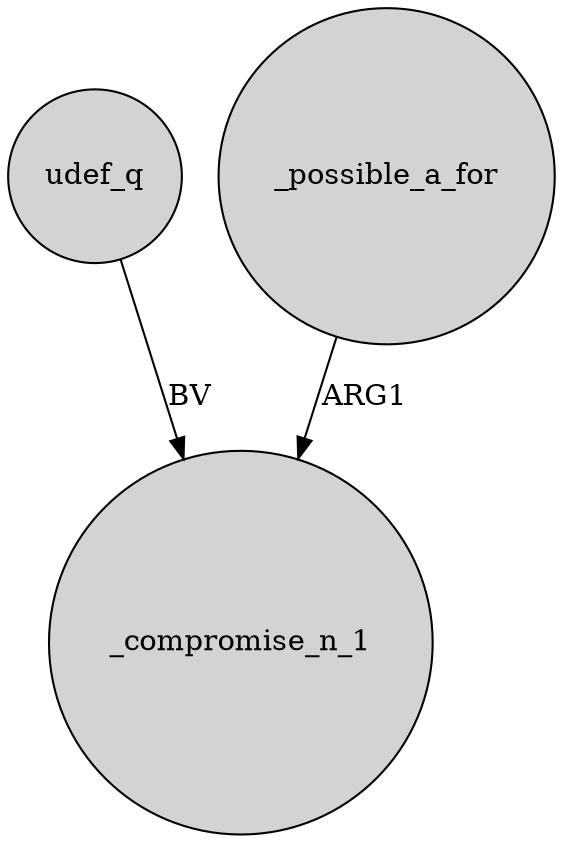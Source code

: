 digraph {
	node [shape=circle style=filled]
	udef_q -> _compromise_n_1 [label=BV]
	_possible_a_for -> _compromise_n_1 [label=ARG1]
}
